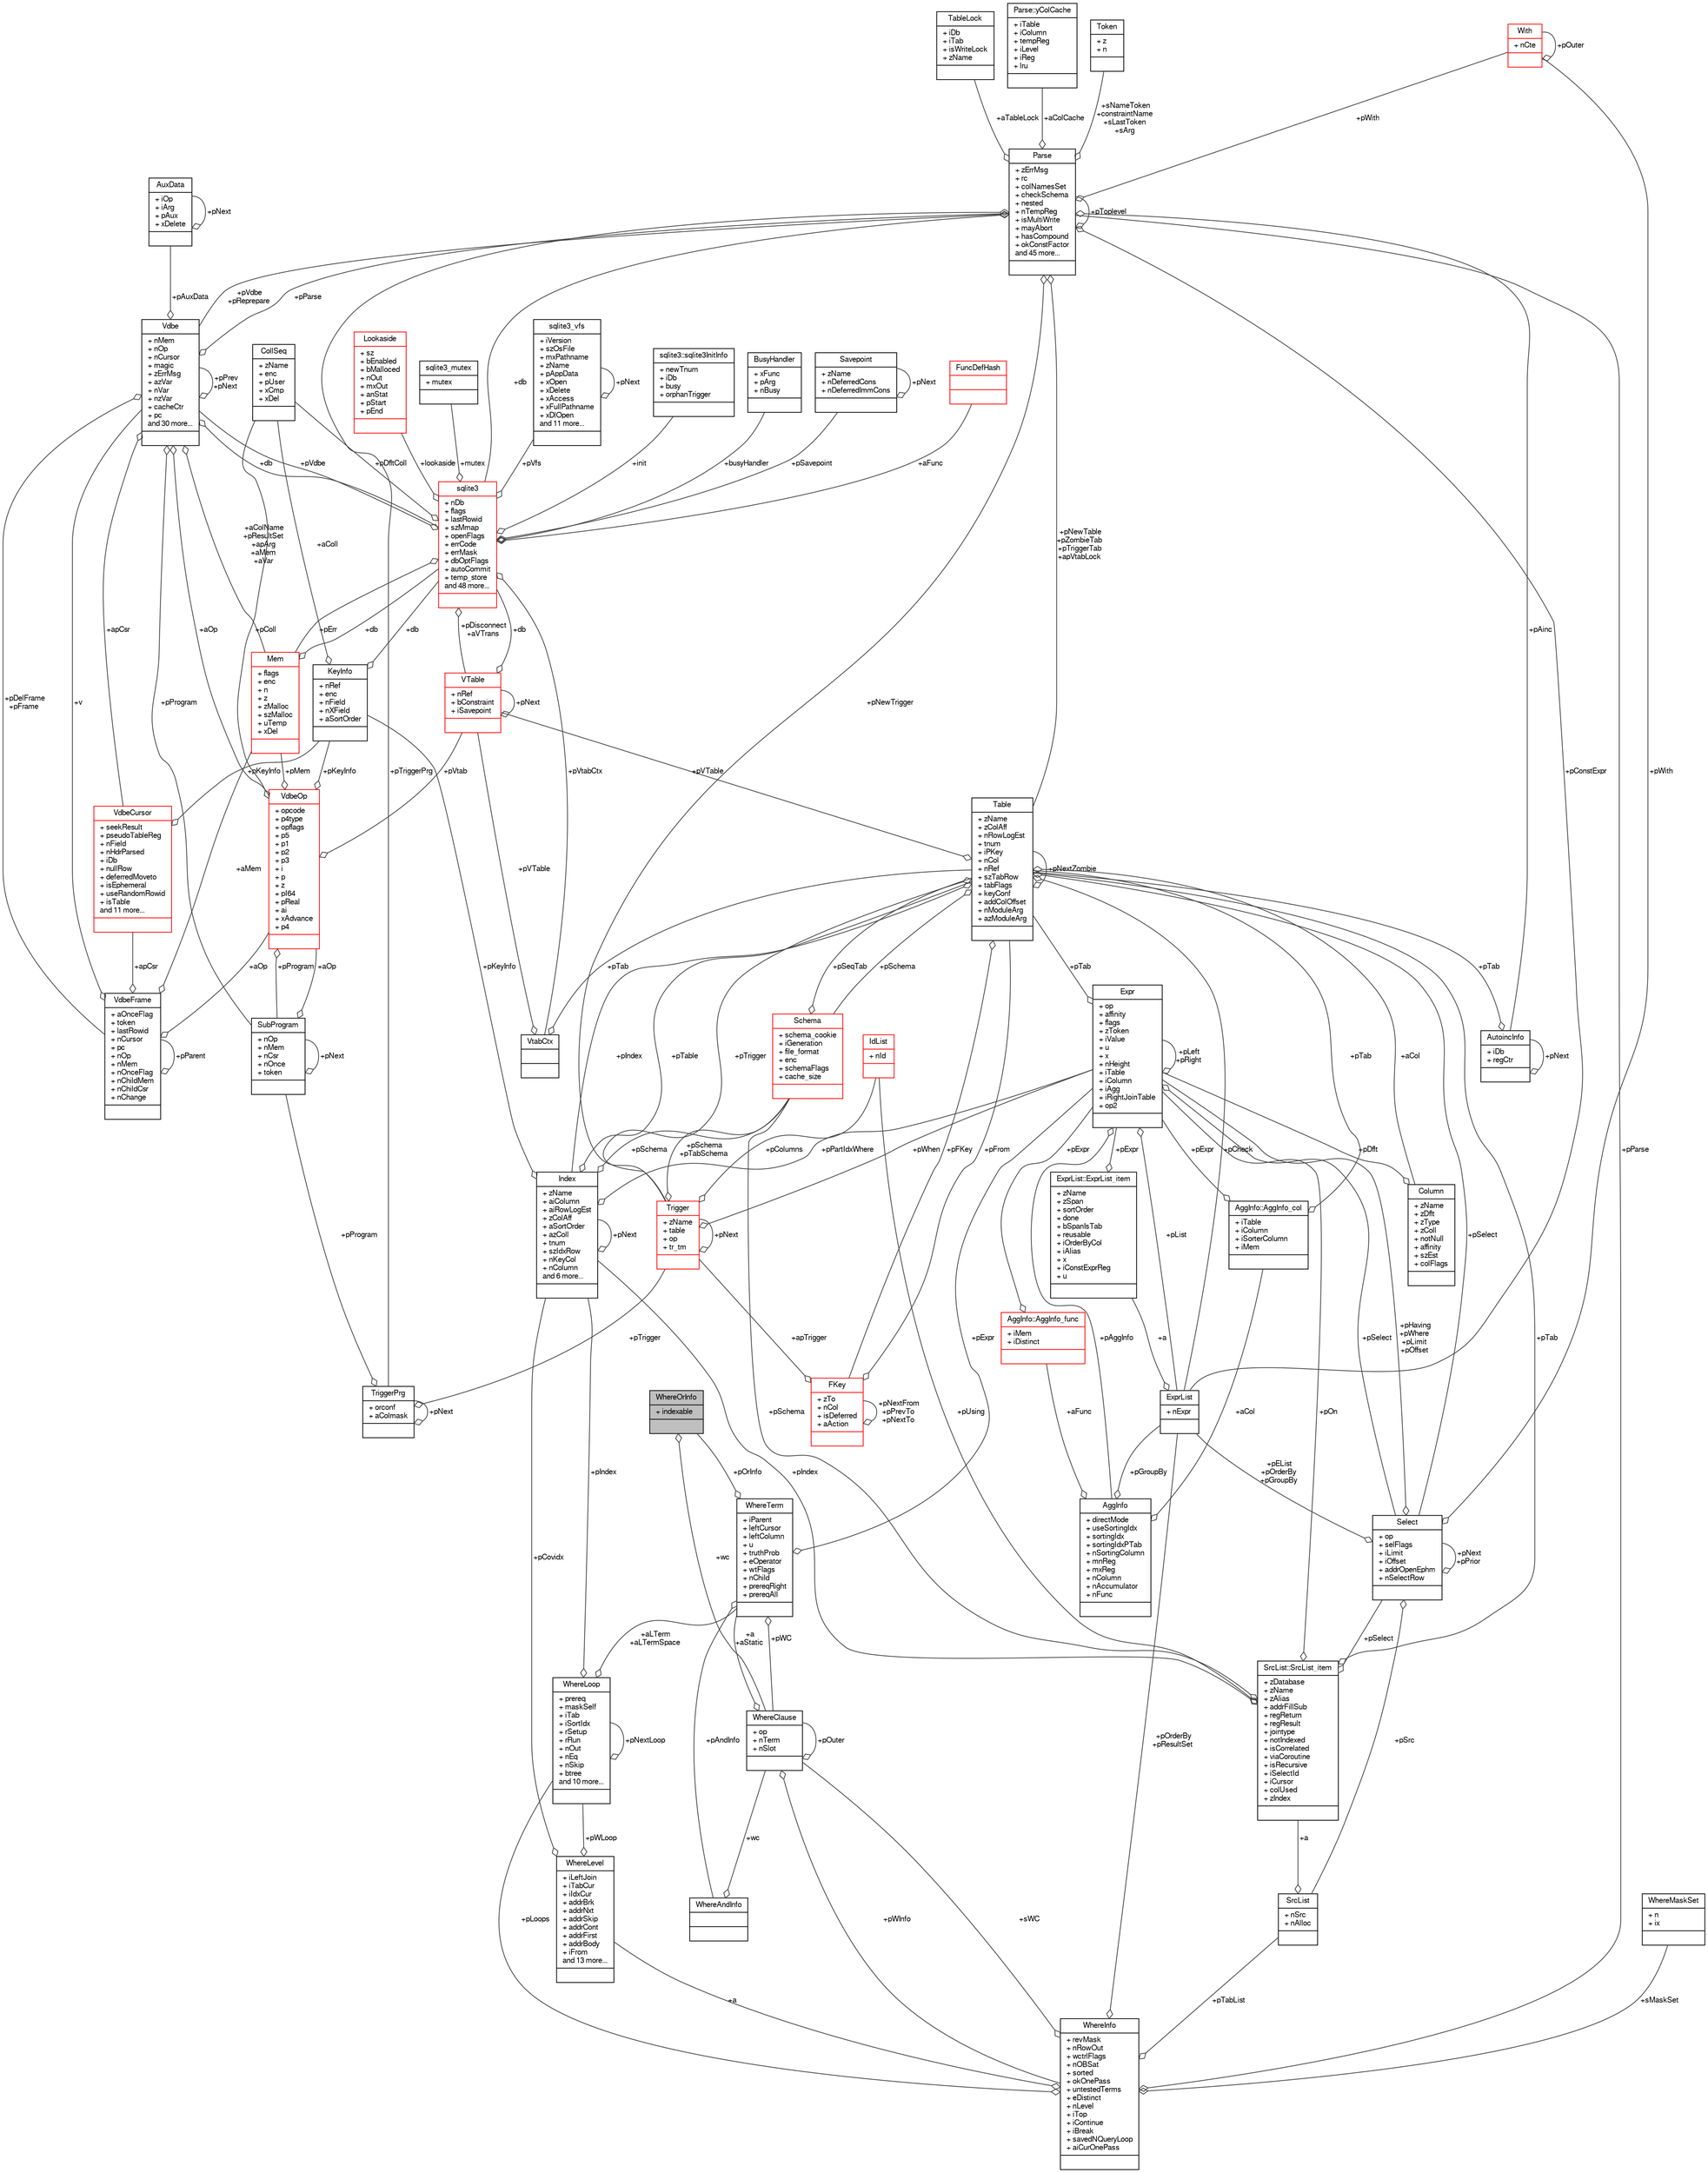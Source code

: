 digraph "WhereOrInfo"
{
  edge [fontname="FreeSans",fontsize="10",labelfontname="FreeSans",labelfontsize="10"];
  node [fontname="FreeSans",fontsize="10",shape=record];
  Node1 [label="{WhereOrInfo\n|+ indexable\l|}",height=0.2,width=0.4,color="black", fillcolor="grey75", style="filled", fontcolor="black"];
  Node2 -> Node1 [color="grey25",fontsize="10",style="solid",label=" +wc" ,arrowhead="odiamond",fontname="FreeSans"];
  Node2 [label="{WhereClause\n|+ op\l+ nTerm\l+ nSlot\l|}",height=0.2,width=0.4,color="black", fillcolor="white", style="filled",URL="$structWhereClause.html"];
  Node3 -> Node2 [color="grey25",fontsize="10",style="solid",label=" +a\n+aStatic" ,arrowhead="odiamond",fontname="FreeSans"];
  Node3 [label="{WhereTerm\n|+ iParent\l+ leftCursor\l+ leftColumn\l+ u\l+ truthProb\l+ eOperator\l+ wtFlags\l+ nChild\l+ prereqRight\l+ prereqAll\l|}",height=0.2,width=0.4,color="black", fillcolor="white", style="filled",URL="$structWhereTerm.html"];
  Node4 -> Node3 [color="grey25",fontsize="10",style="solid",label=" +pAndInfo" ,arrowhead="odiamond",fontname="FreeSans"];
  Node4 [label="{WhereAndInfo\n||}",height=0.2,width=0.4,color="black", fillcolor="white", style="filled",URL="$structWhereAndInfo.html"];
  Node2 -> Node4 [color="grey25",fontsize="10",style="solid",label=" +wc" ,arrowhead="odiamond",fontname="FreeSans"];
  Node1 -> Node3 [color="grey25",fontsize="10",style="solid",label=" +pOrInfo" ,arrowhead="odiamond",fontname="FreeSans"];
  Node5 -> Node3 [color="grey25",fontsize="10",style="solid",label=" +pExpr" ,arrowhead="odiamond",fontname="FreeSans"];
  Node5 [label="{Expr\n|+ op\l+ affinity\l+ flags\l+ zToken\l+ iValue\l+ u\l+ x\l+ nHeight\l+ iTable\l+ iColumn\l+ iAgg\l+ iRightJoinTable\l+ op2\l|}",height=0.2,width=0.4,color="black", fillcolor="white", style="filled",URL="$structExpr.html"];
  Node6 -> Node5 [color="grey25",fontsize="10",style="solid",label=" +pAggInfo" ,arrowhead="odiamond",fontname="FreeSans"];
  Node6 [label="{AggInfo\n|+ directMode\l+ useSortingIdx\l+ sortingIdx\l+ sortingIdxPTab\l+ nSortingColumn\l+ mnReg\l+ mxReg\l+ nColumn\l+ nAccumulator\l+ nFunc\l|}",height=0.2,width=0.4,color="black", fillcolor="white", style="filled",URL="$structAggInfo.html"];
  Node7 -> Node6 [color="grey25",fontsize="10",style="solid",label=" +aCol" ,arrowhead="odiamond",fontname="FreeSans"];
  Node7 [label="{AggInfo::AggInfo_col\n|+ iTable\l+ iColumn\l+ iSorterColumn\l+ iMem\l|}",height=0.2,width=0.4,color="black", fillcolor="white", style="filled",URL="$structAggInfo_1_1AggInfo__col.html"];
  Node5 -> Node7 [color="grey25",fontsize="10",style="solid",label=" +pExpr" ,arrowhead="odiamond",fontname="FreeSans"];
  Node8 -> Node7 [color="grey25",fontsize="10",style="solid",label=" +pTab" ,arrowhead="odiamond",fontname="FreeSans"];
  Node8 [label="{Table\n|+ zName\l+ zColAff\l+ nRowLogEst\l+ tnum\l+ iPKey\l+ nCol\l+ nRef\l+ szTabRow\l+ tabFlags\l+ keyConf\l+ addColOffset\l+ nModuleArg\l+ azModuleArg\l|}",height=0.2,width=0.4,color="black", fillcolor="white", style="filled",URL="$structTable.html"];
  Node9 -> Node8 [color="grey25",fontsize="10",style="solid",label=" +pSchema" ,arrowhead="odiamond",fontname="FreeSans"];
  Node9 [label="{Schema\n|+ schema_cookie\l+ iGeneration\l+ file_format\l+ enc\l+ schemaFlags\l+ cache_size\l|}",height=0.2,width=0.4,color="red", fillcolor="white", style="filled",URL="$structSchema.html"];
  Node8 -> Node9 [color="grey25",fontsize="10",style="solid",label=" +pSeqTab" ,arrowhead="odiamond",fontname="FreeSans"];
  Node13 -> Node8 [color="grey25",fontsize="10",style="solid",label=" +aCol" ,arrowhead="odiamond",fontname="FreeSans"];
  Node13 [label="{Column\n|+ zName\l+ zDflt\l+ zType\l+ zColl\l+ notNull\l+ affinity\l+ szEst\l+ colFlags\l|}",height=0.2,width=0.4,color="black", fillcolor="white", style="filled",URL="$structColumn.html"];
  Node5 -> Node13 [color="grey25",fontsize="10",style="solid",label=" +pDflt" ,arrowhead="odiamond",fontname="FreeSans"];
  Node14 -> Node8 [color="grey25",fontsize="10",style="solid",label=" +pFKey" ,arrowhead="odiamond",fontname="FreeSans"];
  Node14 [label="{FKey\n|+ zTo\l+ nCol\l+ isDeferred\l+ aAction\l|}",height=0.2,width=0.4,color="red", fillcolor="white", style="filled",URL="$structFKey.html"];
  Node14 -> Node14 [color="grey25",fontsize="10",style="solid",label=" +pNextFrom\n+pPrevTo\n+pNextTo" ,arrowhead="odiamond",fontname="FreeSans"];
  Node8 -> Node14 [color="grey25",fontsize="10",style="solid",label=" +pFrom" ,arrowhead="odiamond",fontname="FreeSans"];
  Node16 -> Node14 [color="grey25",fontsize="10",style="solid",label=" +apTrigger" ,arrowhead="odiamond",fontname="FreeSans"];
  Node16 [label="{Trigger\n|+ zName\l+ table\l+ op\l+ tr_tm\l|}",height=0.2,width=0.4,color="red", fillcolor="white", style="filled",URL="$structTrigger.html"];
  Node9 -> Node16 [color="grey25",fontsize="10",style="solid",label=" +pSchema\n+pTabSchema" ,arrowhead="odiamond",fontname="FreeSans"];
  Node5 -> Node16 [color="grey25",fontsize="10",style="solid",label=" +pWhen" ,arrowhead="odiamond",fontname="FreeSans"];
  Node19 -> Node16 [color="grey25",fontsize="10",style="solid",label=" +pColumns" ,arrowhead="odiamond",fontname="FreeSans"];
  Node19 [label="{IdList\n|+ nId\l|}",height=0.2,width=0.4,color="red", fillcolor="white", style="filled",URL="$structIdList.html"];
  Node16 -> Node16 [color="grey25",fontsize="10",style="solid",label=" +pNext" ,arrowhead="odiamond",fontname="FreeSans"];
  Node39 -> Node8 [color="grey25",fontsize="10",style="solid",label=" +pVTable" ,arrowhead="odiamond",fontname="FreeSans"];
  Node39 [label="{VTable\n|+ nRef\l+ bConstraint\l+ iSavepoint\l|}",height=0.2,width=0.4,color="red", fillcolor="white", style="filled",URL="$structVTable.html"];
  Node30 -> Node39 [color="grey25",fontsize="10",style="solid",label=" +db" ,arrowhead="odiamond",fontname="FreeSans"];
  Node30 [label="{sqlite3\n|+ nDb\l+ flags\l+ lastRowid\l+ szMmap\l+ openFlags\l+ errCode\l+ errMask\l+ dbOptFlags\l+ autoCommit\l+ temp_store\land 48 more...\l|}",height=0.2,width=0.4,color="red", fillcolor="white", style="filled",URL="$structsqlite3.html"];
  Node31 -> Node30 [color="grey25",fontsize="10",style="solid",label=" +pErr" ,arrowhead="odiamond",fontname="FreeSans"];
  Node31 [label="{Mem\n|+ flags\l+ enc\l+ n\l+ z\l+ zMalloc\l+ szMalloc\l+ uTemp\l+ xDel\l|}",height=0.2,width=0.4,color="red", fillcolor="white", style="filled",URL="$structMem.html"];
  Node30 -> Node31 [color="grey25",fontsize="10",style="solid",label=" +db" ,arrowhead="odiamond",fontname="FreeSans"];
  Node34 -> Node30 [color="grey25",fontsize="10",style="solid",label=" +pVdbe" ,arrowhead="odiamond",fontname="FreeSans"];
  Node34 [label="{Vdbe\n|+ nMem\l+ nOp\l+ nCursor\l+ magic\l+ zErrMsg\l+ azVar\l+ nVar\l+ nzVar\l+ cacheCtr\l+ pc\land 30 more...\l|}",height=0.2,width=0.4,color="black", fillcolor="white", style="filled",URL="$structVdbe.html"];
  Node34 -> Node34 [color="grey25",fontsize="10",style="solid",label=" +pPrev\n+pNext" ,arrowhead="odiamond",fontname="FreeSans"];
  Node31 -> Node34 [color="grey25",fontsize="10",style="solid",label=" +aColName\n+pResultSet\n+apArg\n+aMem\n+aVar" ,arrowhead="odiamond",fontname="FreeSans"];
  Node30 -> Node34 [color="grey25",fontsize="10",style="solid",label=" +db" ,arrowhead="odiamond",fontname="FreeSans"];
  Node33 -> Node34 [color="grey25",fontsize="10",style="solid",label=" +pDelFrame\n+pFrame" ,arrowhead="odiamond",fontname="FreeSans"];
  Node33 [label="{VdbeFrame\n|+ aOnceFlag\l+ token\l+ lastRowid\l+ nCursor\l+ pc\l+ nOp\l+ nMem\l+ nOnceFlag\l+ nChildMem\l+ nChildCsr\l+ nChange\l|}",height=0.2,width=0.4,color="black", fillcolor="white", style="filled",URL="$structVdbeFrame.html"];
  Node31 -> Node33 [color="grey25",fontsize="10",style="solid",label=" +aMem" ,arrowhead="odiamond",fontname="FreeSans"];
  Node34 -> Node33 [color="grey25",fontsize="10",style="solid",label=" +v" ,arrowhead="odiamond",fontname="FreeSans"];
  Node33 -> Node33 [color="grey25",fontsize="10",style="solid",label=" +pParent" ,arrowhead="odiamond",fontname="FreeSans"];
  Node45 -> Node33 [color="grey25",fontsize="10",style="solid",label=" +apCsr" ,arrowhead="odiamond",fontname="FreeSans"];
  Node45 [label="{VdbeCursor\n|+ seekResult\l+ pseudoTableReg\l+ nField\l+ nHdrParsed\l+ iDb\l+ nullRow\l+ deferredMoveto\l+ isEphemeral\l+ useRandomRowid\l+ isTable\land 11 more...\l|}",height=0.2,width=0.4,color="red", fillcolor="white", style="filled",URL="$structVdbeCursor.html"];
  Node29 -> Node45 [color="grey25",fontsize="10",style="solid",label=" +pKeyInfo" ,arrowhead="odiamond",fontname="FreeSans"];
  Node29 [label="{KeyInfo\n|+ nRef\l+ enc\l+ nField\l+ nXField\l+ aSortOrder\l|}",height=0.2,width=0.4,color="black", fillcolor="white", style="filled",URL="$structKeyInfo.html"];
  Node30 -> Node29 [color="grey25",fontsize="10",style="solid",label=" +db" ,arrowhead="odiamond",fontname="FreeSans"];
  Node38 -> Node29 [color="grey25",fontsize="10",style="solid",label=" +aColl" ,arrowhead="odiamond",fontname="FreeSans"];
  Node38 [label="{CollSeq\n|+ zName\l+ enc\l+ pUser\l+ xCmp\l+ xDel\l|}",height=0.2,width=0.4,color="black", fillcolor="white", style="filled",URL="$structCollSeq.html"];
  Node37 -> Node33 [color="grey25",fontsize="10",style="solid",label=" +aOp" ,arrowhead="odiamond",fontname="FreeSans"];
  Node37 [label="{VdbeOp\n|+ opcode\l+ p4type\l+ opflags\l+ p5\l+ p1\l+ p2\l+ p3\l+ i\l+ p\l+ z\l+ pI64\l+ pReal\l+ ai\l+ xAdvance\l+ p4\l|}",height=0.2,width=0.4,color="red", fillcolor="white", style="filled",URL="$structVdbeOp.html"];
  Node31 -> Node37 [color="grey25",fontsize="10",style="solid",label=" +pMem" ,arrowhead="odiamond",fontname="FreeSans"];
  Node38 -> Node37 [color="grey25",fontsize="10",style="solid",label=" +pColl" ,arrowhead="odiamond",fontname="FreeSans"];
  Node39 -> Node37 [color="grey25",fontsize="10",style="solid",label=" +pVtab" ,arrowhead="odiamond",fontname="FreeSans"];
  Node36 -> Node37 [color="grey25",fontsize="10",style="solid",label=" +pProgram" ,arrowhead="odiamond",fontname="FreeSans"];
  Node36 [label="{SubProgram\n|+ nOp\l+ nMem\l+ nCsr\l+ nOnce\l+ token\l|}",height=0.2,width=0.4,color="black", fillcolor="white", style="filled",URL="$structSubProgram.html"];
  Node36 -> Node36 [color="grey25",fontsize="10",style="solid",label=" +pNext" ,arrowhead="odiamond",fontname="FreeSans"];
  Node37 -> Node36 [color="grey25",fontsize="10",style="solid",label=" +aOp" ,arrowhead="odiamond",fontname="FreeSans"];
  Node29 -> Node37 [color="grey25",fontsize="10",style="solid",label=" +pKeyInfo" ,arrowhead="odiamond",fontname="FreeSans"];
  Node35 -> Node34 [color="grey25",fontsize="10",style="solid",label=" +pAuxData" ,arrowhead="odiamond",fontname="FreeSans"];
  Node35 [label="{AuxData\n|+ iOp\l+ iArg\l+ pAux\l+ xDelete\l|}",height=0.2,width=0.4,color="black", fillcolor="white", style="filled",URL="$structAuxData.html"];
  Node35 -> Node35 [color="grey25",fontsize="10",style="solid",label=" +pNext" ,arrowhead="odiamond",fontname="FreeSans"];
  Node36 -> Node34 [color="grey25",fontsize="10",style="solid",label=" +pProgram" ,arrowhead="odiamond",fontname="FreeSans"];
  Node45 -> Node34 [color="grey25",fontsize="10",style="solid",label=" +apCsr" ,arrowhead="odiamond",fontname="FreeSans"];
  Node76 -> Node34 [color="grey25",fontsize="10",style="solid",label=" +pParse" ,arrowhead="odiamond",fontname="FreeSans"];
  Node76 [label="{Parse\n|+ zErrMsg\l+ rc\l+ colNamesSet\l+ checkSchema\l+ nested\l+ nTempReg\l+ isMultiWrite\l+ mayAbort\l+ hasCompound\l+ okConstFactor\land 45 more...\l|}",height=0.2,width=0.4,color="black", fillcolor="white", style="filled",URL="$structParse.html"];
  Node34 -> Node76 [color="grey25",fontsize="10",style="solid",label=" +pVdbe\n+pReprepare" ,arrowhead="odiamond",fontname="FreeSans"];
  Node30 -> Node76 [color="grey25",fontsize="10",style="solid",label=" +db" ,arrowhead="odiamond",fontname="FreeSans"];
  Node77 -> Node76 [color="grey25",fontsize="10",style="solid",label=" +aTableLock" ,arrowhead="odiamond",fontname="FreeSans"];
  Node77 [label="{TableLock\n|+ iDb\l+ iTab\l+ isWriteLock\l+ zName\l|}",height=0.2,width=0.4,color="black", fillcolor="white", style="filled",URL="$structTableLock.html"];
  Node18 -> Node76 [color="grey25",fontsize="10",style="solid",label=" +sNameToken\n+constraintName\n+sLastToken\n+sArg" ,arrowhead="odiamond",fontname="FreeSans"];
  Node18 [label="{Token\n|+ z\l+ n\l|}",height=0.2,width=0.4,color="black", fillcolor="white", style="filled",URL="$structToken.html"];
  Node22 -> Node76 [color="grey25",fontsize="10",style="solid",label=" +pWith" ,arrowhead="odiamond",fontname="FreeSans"];
  Node22 [label="{With\n|+ nCte\l|}",height=0.2,width=0.4,color="red", fillcolor="white", style="filled",URL="$structWith.html"];
  Node22 -> Node22 [color="grey25",fontsize="10",style="solid",label=" +pOuter" ,arrowhead="odiamond",fontname="FreeSans"];
  Node78 -> Node76 [color="grey25",fontsize="10",style="solid",label=" +aColCache" ,arrowhead="odiamond",fontname="FreeSans"];
  Node78 [label="{Parse::yColCache\n|+ iTable\l+ iColumn\l+ tempReg\l+ iLevel\l+ iReg\l+ lru\l|}",height=0.2,width=0.4,color="black", fillcolor="white", style="filled",URL="$structParse_1_1yColCache.html"];
  Node8 -> Node76 [color="grey25",fontsize="10",style="solid",label=" +pNewTable\n+pZombieTab\n+pTriggerTab\n+apVtabLock" ,arrowhead="odiamond",fontname="FreeSans"];
  Node16 -> Node76 [color="grey25",fontsize="10",style="solid",label=" +pNewTrigger" ,arrowhead="odiamond",fontname="FreeSans"];
  Node79 -> Node76 [color="grey25",fontsize="10",style="solid",label=" +pTriggerPrg" ,arrowhead="odiamond",fontname="FreeSans"];
  Node79 [label="{TriggerPrg\n|+ orconf\l+ aColmask\l|}",height=0.2,width=0.4,color="black", fillcolor="white", style="filled",URL="$structTriggerPrg.html"];
  Node36 -> Node79 [color="grey25",fontsize="10",style="solid",label=" +pProgram" ,arrowhead="odiamond",fontname="FreeSans"];
  Node16 -> Node79 [color="grey25",fontsize="10",style="solid",label=" +pTrigger" ,arrowhead="odiamond",fontname="FreeSans"];
  Node79 -> Node79 [color="grey25",fontsize="10",style="solid",label=" +pNext" ,arrowhead="odiamond",fontname="FreeSans"];
  Node80 -> Node76 [color="grey25",fontsize="10",style="solid",label=" +pAinc" ,arrowhead="odiamond",fontname="FreeSans"];
  Node80 [label="{AutoincInfo\n|+ iDb\l+ regCtr\l|}",height=0.2,width=0.4,color="black", fillcolor="white", style="filled",URL="$structAutoincInfo.html"];
  Node8 -> Node80 [color="grey25",fontsize="10",style="solid",label=" +pTab" ,arrowhead="odiamond",fontname="FreeSans"];
  Node80 -> Node80 [color="grey25",fontsize="10",style="solid",label=" +pNext" ,arrowhead="odiamond",fontname="FreeSans"];
  Node24 -> Node76 [color="grey25",fontsize="10",style="solid",label=" +pConstExpr" ,arrowhead="odiamond",fontname="FreeSans"];
  Node24 [label="{ExprList\n|+ nExpr\l|}",height=0.2,width=0.4,color="black", fillcolor="white", style="filled",URL="$structExprList.html"];
  Node25 -> Node24 [color="grey25",fontsize="10",style="solid",label=" +a" ,arrowhead="odiamond",fontname="FreeSans"];
  Node25 [label="{ExprList::ExprList_item\n|+ zName\l+ zSpan\l+ sortOrder\l+ done\l+ bSpanIsTab\l+ reusable\l+ iOrderByCol\l+ iAlias\l+ x\l+ iConstExprReg\l+ u\l|}",height=0.2,width=0.4,color="black", fillcolor="white", style="filled",URL="$structExprList_1_1ExprList__item.html"];
  Node5 -> Node25 [color="grey25",fontsize="10",style="solid",label=" +pExpr" ,arrowhead="odiamond",fontname="FreeSans"];
  Node76 -> Node76 [color="grey25",fontsize="10",style="solid",label=" +pToplevel" ,arrowhead="odiamond",fontname="FreeSans"];
  Node37 -> Node34 [color="grey25",fontsize="10",style="solid",label=" +aOp" ,arrowhead="odiamond",fontname="FreeSans"];
  Node84 -> Node30 [color="grey25",fontsize="10",style="solid",label=" +pSavepoint" ,arrowhead="odiamond",fontname="FreeSans"];
  Node84 [label="{Savepoint\n|+ zName\l+ nDeferredCons\l+ nDeferredImmCons\l|}",height=0.2,width=0.4,color="black", fillcolor="white", style="filled",URL="$structSavepoint.html"];
  Node84 -> Node84 [color="grey25",fontsize="10",style="solid",label=" +pNext" ,arrowhead="odiamond",fontname="FreeSans"];
  Node85 -> Node30 [color="grey25",fontsize="10",style="solid",label=" +aFunc" ,arrowhead="odiamond",fontname="FreeSans"];
  Node85 [label="{FuncDefHash\n||}",height=0.2,width=0.4,color="red", fillcolor="white", style="filled",URL="$structFuncDefHash.html"];
  Node86 -> Node30 [color="grey25",fontsize="10",style="solid",label=" +lookaside" ,arrowhead="odiamond",fontname="FreeSans"];
  Node86 [label="{Lookaside\n|+ sz\l+ bEnabled\l+ bMalloced\l+ nOut\l+ mxOut\l+ anStat\l+ pStart\l+ pEnd\l|}",height=0.2,width=0.4,color="red", fillcolor="white", style="filled",URL="$structLookaside.html"];
  Node50 -> Node30 [color="grey25",fontsize="10",style="solid",label=" +mutex" ,arrowhead="odiamond",fontname="FreeSans"];
  Node50 [label="{sqlite3_mutex\n|+ mutex\l|}",height=0.2,width=0.4,color="black", fillcolor="white", style="filled",URL="$structsqlite3__mutex.html"];
  Node61 -> Node30 [color="grey25",fontsize="10",style="solid",label=" +pVfs" ,arrowhead="odiamond",fontname="FreeSans"];
  Node61 [label="{sqlite3_vfs\n|+ iVersion\l+ szOsFile\l+ mxPathname\l+ zName\l+ pAppData\l+ xOpen\l+ xDelete\l+ xAccess\l+ xFullPathname\l+ xDlOpen\land 11 more...\l|}",height=0.2,width=0.4,color="black", fillcolor="white", style="filled",URL="$structsqlite3__vfs.html"];
  Node61 -> Node61 [color="grey25",fontsize="10",style="solid",label=" +pNext" ,arrowhead="odiamond",fontname="FreeSans"];
  Node88 -> Node30 [color="grey25",fontsize="10",style="solid",label=" +init" ,arrowhead="odiamond",fontname="FreeSans"];
  Node88 [label="{sqlite3::sqlite3InitInfo\n|+ newTnum\l+ iDb\l+ busy\l+ orphanTrigger\l|}",height=0.2,width=0.4,color="black", fillcolor="white", style="filled",URL="$structsqlite3_1_1sqlite3InitInfo.html"];
  Node89 -> Node30 [color="grey25",fontsize="10",style="solid",label=" +busyHandler" ,arrowhead="odiamond",fontname="FreeSans"];
  Node89 [label="{BusyHandler\n|+ xFunc\l+ pArg\l+ nBusy\l|}",height=0.2,width=0.4,color="black", fillcolor="white", style="filled",URL="$structBusyHandler.html"];
  Node90 -> Node30 [color="grey25",fontsize="10",style="solid",label=" +pVtabCtx" ,arrowhead="odiamond",fontname="FreeSans"];
  Node90 [label="{VtabCtx\n||}",height=0.2,width=0.4,color="black", fillcolor="white", style="filled",URL="$structVtabCtx.html"];
  Node39 -> Node90 [color="grey25",fontsize="10",style="solid",label=" +pVTable" ,arrowhead="odiamond",fontname="FreeSans"];
  Node8 -> Node90 [color="grey25",fontsize="10",style="solid",label=" +pTab" ,arrowhead="odiamond",fontname="FreeSans"];
  Node38 -> Node30 [color="grey25",fontsize="10",style="solid",label=" +pDfltColl" ,arrowhead="odiamond",fontname="FreeSans"];
  Node39 -> Node30 [color="grey25",fontsize="10",style="solid",label=" +pDisconnect\n+aVTrans" ,arrowhead="odiamond",fontname="FreeSans"];
  Node39 -> Node39 [color="grey25",fontsize="10",style="solid",label=" +pNext" ,arrowhead="odiamond",fontname="FreeSans"];
  Node8 -> Node8 [color="grey25",fontsize="10",style="solid",label=" +pNextZombie" ,arrowhead="odiamond",fontname="FreeSans"];
  Node16 -> Node8 [color="grey25",fontsize="10",style="solid",label=" +pTrigger" ,arrowhead="odiamond",fontname="FreeSans"];
  Node21 -> Node8 [color="grey25",fontsize="10",style="solid",label=" +pSelect" ,arrowhead="odiamond",fontname="FreeSans"];
  Node21 [label="{Select\n|+ op\l+ selFlags\l+ iLimit\l+ iOffset\l+ addrOpenEphm\l+ nSelectRow\l|}",height=0.2,width=0.4,color="black", fillcolor="white", style="filled",URL="$structSelect.html"];
  Node5 -> Node21 [color="grey25",fontsize="10",style="solid",label=" +pHaving\n+pWhere\n+pLimit\n+pOffset" ,arrowhead="odiamond",fontname="FreeSans"];
  Node22 -> Node21 [color="grey25",fontsize="10",style="solid",label=" +pWith" ,arrowhead="odiamond",fontname="FreeSans"];
  Node21 -> Node21 [color="grey25",fontsize="10",style="solid",label=" +pNext\n+pPrior" ,arrowhead="odiamond",fontname="FreeSans"];
  Node26 -> Node21 [color="grey25",fontsize="10",style="solid",label=" +pSrc" ,arrowhead="odiamond",fontname="FreeSans"];
  Node26 [label="{SrcList\n|+ nSrc\l+ nAlloc\l|}",height=0.2,width=0.4,color="black", fillcolor="white", style="filled",URL="$structSrcList.html"];
  Node27 -> Node26 [color="grey25",fontsize="10",style="solid",label=" +a" ,arrowhead="odiamond",fontname="FreeSans"];
  Node27 [label="{SrcList::SrcList_item\n|+ zDatabase\l+ zName\l+ zAlias\l+ addrFillSub\l+ regReturn\l+ regResult\l+ jointype\l+ notIndexed\l+ isCorrelated\l+ viaCoroutine\l+ isRecursive\l+ iSelectId\l+ iCursor\l+ colUsed\l+ zIndex\l|}",height=0.2,width=0.4,color="black", fillcolor="white", style="filled",URL="$structSrcList_1_1SrcList__item.html"];
  Node9 -> Node27 [color="grey25",fontsize="10",style="solid",label=" +pSchema" ,arrowhead="odiamond",fontname="FreeSans"];
  Node5 -> Node27 [color="grey25",fontsize="10",style="solid",label=" +pOn" ,arrowhead="odiamond",fontname="FreeSans"];
  Node19 -> Node27 [color="grey25",fontsize="10",style="solid",label=" +pUsing" ,arrowhead="odiamond",fontname="FreeSans"];
  Node8 -> Node27 [color="grey25",fontsize="10",style="solid",label=" +pTab" ,arrowhead="odiamond",fontname="FreeSans"];
  Node21 -> Node27 [color="grey25",fontsize="10",style="solid",label=" +pSelect" ,arrowhead="odiamond",fontname="FreeSans"];
  Node28 -> Node27 [color="grey25",fontsize="10",style="solid",label=" +pIndex" ,arrowhead="odiamond",fontname="FreeSans"];
  Node28 [label="{Index\n|+ zName\l+ aiColumn\l+ aiRowLogEst\l+ zColAff\l+ aSortOrder\l+ azColl\l+ tnum\l+ szIdxRow\l+ nKeyCol\l+ nColumn\land 6 more...\l|}",height=0.2,width=0.4,color="black", fillcolor="white", style="filled",URL="$structIndex.html"];
  Node9 -> Node28 [color="grey25",fontsize="10",style="solid",label=" +pSchema" ,arrowhead="odiamond",fontname="FreeSans"];
  Node5 -> Node28 [color="grey25",fontsize="10",style="solid",label=" +pPartIdxWhere" ,arrowhead="odiamond",fontname="FreeSans"];
  Node8 -> Node28 [color="grey25",fontsize="10",style="solid",label=" +pTable" ,arrowhead="odiamond",fontname="FreeSans"];
  Node29 -> Node28 [color="grey25",fontsize="10",style="solid",label=" +pKeyInfo" ,arrowhead="odiamond",fontname="FreeSans"];
  Node28 -> Node28 [color="grey25",fontsize="10",style="solid",label=" +pNext" ,arrowhead="odiamond",fontname="FreeSans"];
  Node24 -> Node21 [color="grey25",fontsize="10",style="solid",label=" +pEList\n+pOrderBy\n+pGroupBy" ,arrowhead="odiamond",fontname="FreeSans"];
  Node24 -> Node8 [color="grey25",fontsize="10",style="solid",label=" +pCheck" ,arrowhead="odiamond",fontname="FreeSans"];
  Node28 -> Node8 [color="grey25",fontsize="10",style="solid",label=" +pIndex" ,arrowhead="odiamond",fontname="FreeSans"];
  Node92 -> Node6 [color="grey25",fontsize="10",style="solid",label=" +aFunc" ,arrowhead="odiamond",fontname="FreeSans"];
  Node92 [label="{AggInfo::AggInfo_func\n|+ iMem\l+ iDistinct\l|}",height=0.2,width=0.4,color="red", fillcolor="white", style="filled",URL="$structAggInfo_1_1AggInfo__func.html"];
  Node5 -> Node92 [color="grey25",fontsize="10",style="solid",label=" +pExpr" ,arrowhead="odiamond",fontname="FreeSans"];
  Node24 -> Node6 [color="grey25",fontsize="10",style="solid",label=" +pGroupBy" ,arrowhead="odiamond",fontname="FreeSans"];
  Node5 -> Node5 [color="grey25",fontsize="10",style="solid",label=" +pLeft\n+pRight" ,arrowhead="odiamond",fontname="FreeSans"];
  Node8 -> Node5 [color="grey25",fontsize="10",style="solid",label=" +pTab" ,arrowhead="odiamond",fontname="FreeSans"];
  Node21 -> Node5 [color="grey25",fontsize="10",style="solid",label=" +pSelect" ,arrowhead="odiamond",fontname="FreeSans"];
  Node24 -> Node5 [color="grey25",fontsize="10",style="solid",label=" +pList" ,arrowhead="odiamond",fontname="FreeSans"];
  Node2 -> Node3 [color="grey25",fontsize="10",style="solid",label=" +pWC" ,arrowhead="odiamond",fontname="FreeSans"];
  Node93 -> Node2 [color="grey25",fontsize="10",style="solid",label=" +pWInfo" ,arrowhead="odiamond",fontname="FreeSans"];
  Node93 [label="{WhereInfo\n|+ revMask\l+ nRowOut\l+ wctrlFlags\l+ nOBSat\l+ sorted\l+ okOnePass\l+ untestedTerms\l+ eDistinct\l+ nLevel\l+ iTop\l+ iContinue\l+ iBreak\l+ savedNQueryLoop\l+ aiCurOnePass\l|}",height=0.2,width=0.4,color="black", fillcolor="white", style="filled",URL="$structWhereInfo.html"];
  Node94 -> Node93 [color="grey25",fontsize="10",style="solid",label=" +pLoops" ,arrowhead="odiamond",fontname="FreeSans"];
  Node94 [label="{WhereLoop\n|+ prereq\l+ maskSelf\l+ iTab\l+ iSortIdx\l+ rSetup\l+ rRun\l+ nOut\l+ nEq\l+ nSkip\l+ btree\land 10 more...\l|}",height=0.2,width=0.4,color="black", fillcolor="white", style="filled",URL="$structWhereLoop.html"];
  Node94 -> Node94 [color="grey25",fontsize="10",style="solid",label=" +pNextLoop" ,arrowhead="odiamond",fontname="FreeSans"];
  Node3 -> Node94 [color="grey25",fontsize="10",style="solid",label=" +aLTerm\n+aLTermSpace" ,arrowhead="odiamond",fontname="FreeSans"];
  Node28 -> Node94 [color="grey25",fontsize="10",style="solid",label=" +pIndex" ,arrowhead="odiamond",fontname="FreeSans"];
  Node2 -> Node93 [color="grey25",fontsize="10",style="solid",label=" +sWC" ,arrowhead="odiamond",fontname="FreeSans"];
  Node95 -> Node93 [color="grey25",fontsize="10",style="solid",label=" +a" ,arrowhead="odiamond",fontname="FreeSans"];
  Node95 [label="{WhereLevel\n|+ iLeftJoin\l+ iTabCur\l+ iIdxCur\l+ addrBrk\l+ addrNxt\l+ addrSkip\l+ addrCont\l+ addrFirst\l+ addrBody\l+ iFrom\land 13 more...\l|}",height=0.2,width=0.4,color="black", fillcolor="white", style="filled",URL="$structWhereLevel.html"];
  Node94 -> Node95 [color="grey25",fontsize="10",style="solid",label=" +pWLoop" ,arrowhead="odiamond",fontname="FreeSans"];
  Node28 -> Node95 [color="grey25",fontsize="10",style="solid",label=" +pCovidx" ,arrowhead="odiamond",fontname="FreeSans"];
  Node96 -> Node93 [color="grey25",fontsize="10",style="solid",label=" +sMaskSet" ,arrowhead="odiamond",fontname="FreeSans"];
  Node96 [label="{WhereMaskSet\n|+ n\l+ ix\l|}",height=0.2,width=0.4,color="black", fillcolor="white", style="filled",URL="$structWhereMaskSet.html"];
  Node26 -> Node93 [color="grey25",fontsize="10",style="solid",label=" +pTabList" ,arrowhead="odiamond",fontname="FreeSans"];
  Node24 -> Node93 [color="grey25",fontsize="10",style="solid",label=" +pOrderBy\n+pResultSet" ,arrowhead="odiamond",fontname="FreeSans"];
  Node76 -> Node93 [color="grey25",fontsize="10",style="solid",label=" +pParse" ,arrowhead="odiamond",fontname="FreeSans"];
  Node2 -> Node2 [color="grey25",fontsize="10",style="solid",label=" +pOuter" ,arrowhead="odiamond",fontname="FreeSans"];
}
